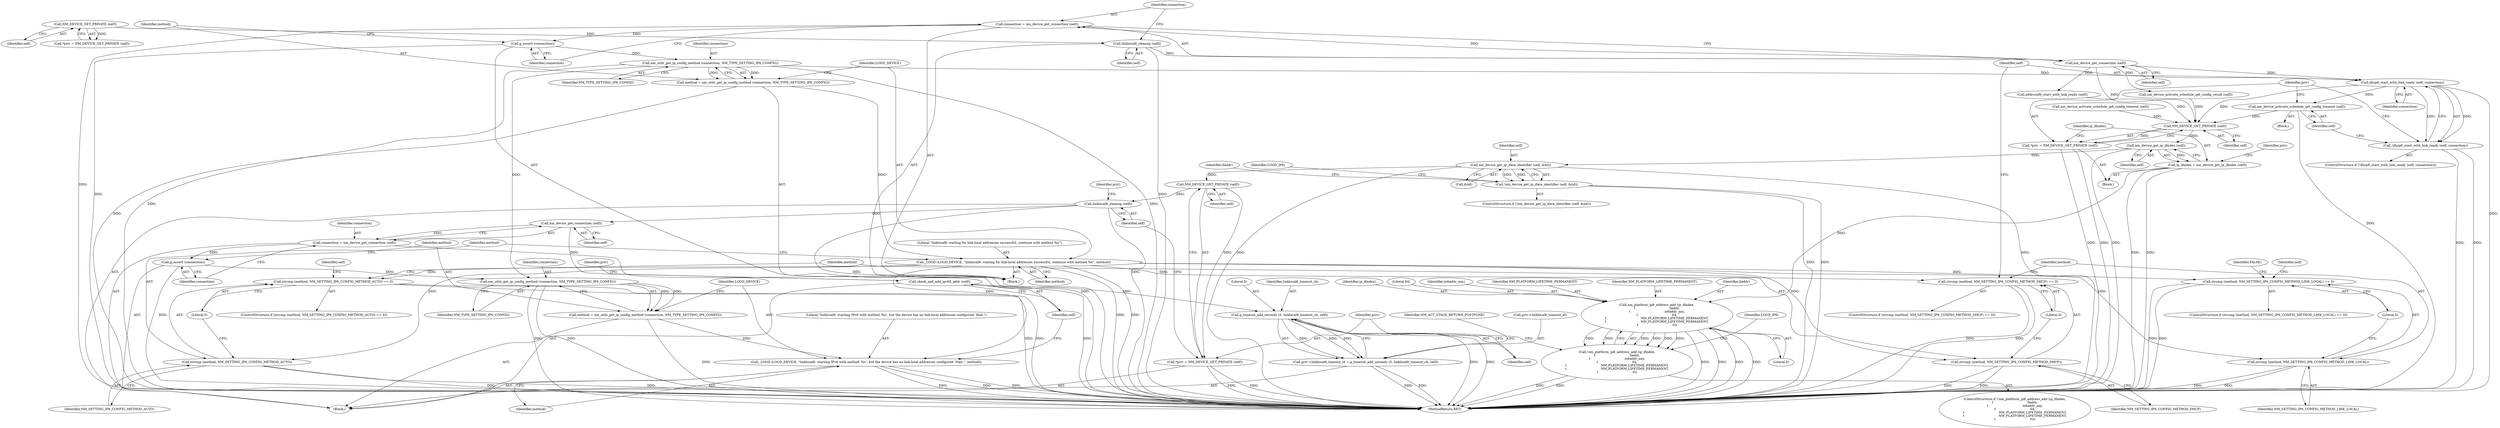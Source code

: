 digraph "0_NetworkManager_d5fc88e573fa58b93034b04d35a2454f5d28cad9@API" {
"1006835" [label="(Call,connection = nm_device_get_connection (self))"];
"1006837" [label="(Call,nm_device_get_connection (self))"];
"1006833" [label="(Call,linklocal6_cleanup (self))"];
"1006819" [label="(Call,NM_DEVICE_GET_PRIVATE (self))"];
"1006839" [label="(Call,g_assert (connection))"];
"1006843" [label="(Call,nm_utils_get_ip_config_method (connection, NM_TYPE_SETTING_IP6_CONFIG))"];
"1006841" [label="(Call,method = nm_utils_get_ip_config_method (connection, NM_TYPE_SETTING_IP6_CONFIG))"];
"1006846" [label="(Call,_LOGD (LOGD_DEVICE, \"linklocal6: waiting for link-local addresses successful, continue with method %s\", method))"];
"1006851" [label="(Call,strcmp (method, NM_SETTING_IP6_CONFIG_METHOD_AUTO) == 0)"];
"1006852" [label="(Call,strcmp (method, NM_SETTING_IP6_CONFIG_METHOD_AUTO))"];
"1006866" [label="(Call,strcmp (method, NM_SETTING_IP6_CONFIG_METHOD_DHCP) == 0)"];
"1006867" [label="(Call,strcmp (method, NM_SETTING_IP6_CONFIG_METHOD_DHCP))"];
"1006882" [label="(Call,strcmp (method, NM_SETTING_IP6_CONFIG_METHOD_LINK_LOCAL) == 0)"];
"1006883" [label="(Call,strcmp (method, NM_SETTING_IP6_CONFIG_METHOD_LINK_LOCAL))"];
"1007034" [label="(Call,_LOGD (LOGD_DEVICE, \"linklocal6: starting IPv6 with method '%s', but the device has no link-local addresses configured. Wait.\", method))"];
"1006874" [label="(Call,dhcp6_start_with_link_ready (self, connection))"];
"1006873" [label="(Call,!dhcp6_start_with_link_ready (self, connection))"];
"1006878" [label="(Call,nm_device_activate_schedule_ip6_config_timeout (self))"];
"1006896" [label="(Call,NM_DEVICE_GET_PRIVATE (self))"];
"1006894" [label="(Call,*priv = NM_DEVICE_GET_PRIVATE (self))"];
"1006901" [label="(Call,nm_device_get_ip_ifindex (self))"];
"1006899" [label="(Call,ip_ifindex = nm_device_get_ip_ifindex (self))"];
"1006989" [label="(Call,nm_platform_ip6_address_add (ip_ifindex,\n\t                                  lladdr,\n\t                                  in6addr_any,\n\t                                  64,\n\t                                  NM_PLATFORM_LIFETIME_PERMANENT,\n\t                                  NM_PLATFORM_LIFETIME_PERMANENT,\n\t                                  0))"];
"1006988" [label="(Call,!nm_platform_ip6_address_add (ip_ifindex,\n\t                                  lladdr,\n\t                                  in6addr_any,\n\t                                  64,\n\t                                  NM_PLATFORM_LIFETIME_PERMANENT,\n\t                                  NM_PLATFORM_LIFETIME_PERMANENT,\n\t                                  0))"];
"1006953" [label="(Call,nm_device_get_ip_iface_identifier (self, &iid))"];
"1006952" [label="(Call,!nm_device_get_ip_iface_identifier (self, &iid))"];
"1007009" [label="(Call,NM_DEVICE_GET_PRIVATE (self))"];
"1007007" [label="(Call,*priv = NM_DEVICE_GET_PRIVATE (self))"];
"1007013" [label="(Call,linklocal6_cleanup (self))"];
"1007025" [label="(Call,nm_device_get_connection (self))"];
"1007023" [label="(Call,connection = nm_device_get_connection (self))"];
"1007027" [label="(Call,g_assert (connection))"];
"1007031" [label="(Call,nm_utils_get_ip_config_method (connection, NM_TYPE_SETTING_IP6_CONFIG))"];
"1007029" [label="(Call,method = nm_utils_get_ip_config_method (connection, NM_TYPE_SETTING_IP6_CONFIG))"];
"1007038" [label="(Call,check_and_add_ipv6ll_addr (self))"];
"1007044" [label="(Call,g_timeout_add_seconds (5, linklocal6_timeout_cb, self))"];
"1007040" [label="(Call,priv->linklocal6_timeout_id = g_timeout_add_seconds (5, linklocal6_timeout_cb, self))"];
"1006844" [label="(Identifier,connection)"];
"1006888" [label="(Identifier,self)"];
"1007049" [label="(Identifier,NM_ACT_STAGE_RETURN_POSTPONE)"];
"1006835" [label="(Call,connection = nm_device_get_connection (self))"];
"1007013" [label="(Call,linklocal6_cleanup (self))"];
"1007026" [label="(Identifier,self)"];
"1006875" [label="(Identifier,self)"];
"1006850" [label="(ControlStructure,if (strcmp (method, NM_SETTING_IP6_CONFIG_METHOD_AUTO) == 0))"];
"1006987" [label="(ControlStructure,if (!nm_platform_ip6_address_add (ip_ifindex,\n\t                                  lladdr,\n\t                                  in6addr_any,\n\t                                  64,\n\t                                  NM_PLATFORM_LIFETIME_PERMANENT,\n\t                                  NM_PLATFORM_LIFETIME_PERMANENT,\n\t                                  0)))"];
"1007014" [label="(Identifier,self)"];
"1006953" [label="(Call,nm_device_get_ip_iface_identifier (self, &iid))"];
"1006992" [label="(Identifier,in6addr_any)"];
"1007037" [label="(Identifier,method)"];
"1006866" [label="(Call,strcmp (method, NM_SETTING_IP6_CONFIG_METHOD_DHCP) == 0)"];
"1006988" [label="(Call,!nm_platform_ip6_address_add (ip_ifindex,\n\t                                  lladdr,\n\t                                  in6addr_any,\n\t                                  64,\n\t                                  NM_PLATFORM_LIFETIME_PERMANENT,\n\t                                  NM_PLATFORM_LIFETIME_PERMANENT,\n\t                                  0))"];
"1006894" [label="(Call,*priv = NM_DEVICE_GET_PRIVATE (self))"];
"1006891" [label="(Identifier,FALSE)"];
"1007035" [label="(Identifier,LOGD_DEVICE)"];
"1006878" [label="(Call,nm_device_activate_schedule_ip6_config_timeout (self))"];
"1006884" [label="(Identifier,method)"];
"1006999" [label="(Identifier,LOGD_IP6)"];
"1006842" [label="(Identifier,method)"];
"1006964" [label="(Identifier,lladdr)"];
"1007047" [label="(Identifier,self)"];
"1007033" [label="(Identifier,NM_TYPE_SETTING_IP6_CONFIG)"];
"1006833" [label="(Call,linklocal6_cleanup (self))"];
"1006995" [label="(Identifier,NM_PLATFORM_LIFETIME_PERMANENT)"];
"1007041" [label="(Call,priv->linklocal6_timeout_id)"];
"1006837" [label="(Call,nm_device_get_connection (self))"];
"1007028" [label="(Identifier,connection)"];
"1006862" [label="(Call,nm_device_activate_schedule_ip6_config_timeout (self))"];
"1006896" [label="(Call,NM_DEVICE_GET_PRIVATE (self))"];
"1006846" [label="(Call,_LOGD (LOGD_DEVICE, \"linklocal6: waiting for link-local addresses successful, continue with method %s\", method))"];
"1007024" [label="(Identifier,connection)"];
"1006865" [label="(ControlStructure,if (strcmp (method, NM_SETTING_IP6_CONFIG_METHOD_DHCP) == 0))"];
"1006901" [label="(Call,nm_device_get_ip_ifindex (self))"];
"1007029" [label="(Call,method = nm_utils_get_ip_config_method (connection, NM_TYPE_SETTING_IP6_CONFIG))"];
"1006959" [label="(Identifier,LOGD_IP6)"];
"1006853" [label="(Identifier,method)"];
"1006996" [label="(Literal,0)"];
"1006839" [label="(Call,g_assert (connection))"];
"1007045" [label="(Literal,5)"];
"1006817" [label="(Call,*priv = NM_DEVICE_GET_PRIVATE (self))"];
"1006951" [label="(ControlStructure,if (!nm_device_get_ip_iface_identifier (self, &iid)))"];
"1007034" [label="(Call,_LOGD (LOGD_DEVICE, \"linklocal6: starting IPv6 with method '%s', but the device has no link-local addresses configured. Wait.\", method))"];
"1007031" [label="(Call,nm_utils_get_ip_config_method (connection, NM_TYPE_SETTING_IP6_CONFIG))"];
"1007025" [label="(Call,nm_device_get_connection (self))"];
"1007007" [label="(Call,*priv = NM_DEVICE_GET_PRIVATE (self))"];
"1006892" [label="(Block,)"];
"1006868" [label="(Identifier,method)"];
"1006854" [label="(Identifier,NM_SETTING_IP6_CONFIG_METHOD_AUTO)"];
"1007040" [label="(Call,priv->linklocal6_timeout_id = g_timeout_add_seconds (5, linklocal6_timeout_cb, self))"];
"1006848" [label="(Literal,\"linklocal6: waiting for link-local addresses successful, continue with method %s\")"];
"1006879" [label="(Identifier,self)"];
"1006820" [label="(Identifier,self)"];
"1007030" [label="(Identifier,method)"];
"1007009" [label="(Call,NM_DEVICE_GET_PRIVATE (self))"];
"1006860" [label="(Identifier,self)"];
"1006872" [label="(ControlStructure,if (!dhcp6_start_with_link_ready (self, connection)))"];
"1007023" [label="(Call,connection = nm_device_get_connection (self))"];
"1006886" [label="(Literal,0)"];
"1007005" [label="(Block,)"];
"1006902" [label="(Identifier,self)"];
"1007018" [label="(Identifier,priv)"];
"1006994" [label="(Identifier,NM_PLATFORM_LIFETIME_PERMANENT)"];
"1006834" [label="(Identifier,self)"];
"1006851" [label="(Call,strcmp (method, NM_SETTING_IP6_CONFIG_METHOD_AUTO) == 0)"];
"1006815" [label="(Block,)"];
"1006910" [label="(Identifier,priv)"];
"1006867" [label="(Call,strcmp (method, NM_SETTING_IP6_CONFIG_METHOD_DHCP))"];
"1007036" [label="(Literal,\"linklocal6: starting IPv6 with method '%s', but the device has no link-local addresses configured. Wait.\")"];
"1007039" [label="(Identifier,self)"];
"1006991" [label="(Identifier,lladdr)"];
"1006876" [label="(Identifier,connection)"];
"1006869" [label="(Identifier,NM_SETTING_IP6_CONFIG_METHOD_DHCP)"];
"1006877" [label="(Block,)"];
"1006843" [label="(Call,nm_utils_get_ip_config_method (connection, NM_TYPE_SETTING_IP6_CONFIG))"];
"1006885" [label="(Identifier,NM_SETTING_IP6_CONFIG_METHOD_LINK_LOCAL)"];
"1007046" [label="(Identifier,linklocal6_timeout_cb)"];
"1007008" [label="(Identifier,priv)"];
"1007044" [label="(Call,g_timeout_add_seconds (5, linklocal6_timeout_cb, self))"];
"1006874" [label="(Call,dhcp6_start_with_link_ready (self, connection))"];
"1006952" [label="(Call,!nm_device_get_ip_iface_identifier (self, &iid))"];
"1006955" [label="(Call,&iid)"];
"1006897" [label="(Identifier,self)"];
"1007027" [label="(Call,g_assert (connection))"];
"1006887" [label="(Call,nm_device_activate_schedule_ip6_config_result (self))"];
"1006855" [label="(Literal,0)"];
"1006859" [label="(Call,addrconf6_start_with_link_ready (self))"];
"1006990" [label="(Identifier,ip_ifindex)"];
"1007368" [label="(MethodReturn,RET)"];
"1006819" [label="(Call,NM_DEVICE_GET_PRIVATE (self))"];
"1006881" [label="(ControlStructure,if (strcmp (method, NM_SETTING_IP6_CONFIG_METHOD_LINK_LOCAL) == 0))"];
"1006989" [label="(Call,nm_platform_ip6_address_add (ip_ifindex,\n\t                                  lladdr,\n\t                                  in6addr_any,\n\t                                  64,\n\t                                  NM_PLATFORM_LIFETIME_PERMANENT,\n\t                                  NM_PLATFORM_LIFETIME_PERMANENT,\n\t                                  0))"];
"1006847" [label="(Identifier,LOGD_DEVICE)"];
"1006836" [label="(Identifier,connection)"];
"1007038" [label="(Call,check_and_add_ipv6ll_addr (self))"];
"1006900" [label="(Identifier,ip_ifindex)"];
"1007010" [label="(Identifier,self)"];
"1006873" [label="(Call,!dhcp6_start_with_link_ready (self, connection))"];
"1006899" [label="(Call,ip_ifindex = nm_device_get_ip_ifindex (self))"];
"1007042" [label="(Identifier,priv)"];
"1006849" [label="(Identifier,method)"];
"1006840" [label="(Identifier,connection)"];
"1006882" [label="(Call,strcmp (method, NM_SETTING_IP6_CONFIG_METHOD_LINK_LOCAL) == 0)"];
"1006845" [label="(Identifier,NM_TYPE_SETTING_IP6_CONFIG)"];
"1006852" [label="(Call,strcmp (method, NM_SETTING_IP6_CONFIG_METHOD_AUTO))"];
"1006993" [label="(Literal,64)"];
"1007032" [label="(Identifier,connection)"];
"1006838" [label="(Identifier,self)"];
"1006954" [label="(Identifier,self)"];
"1006870" [label="(Literal,0)"];
"1006895" [label="(Identifier,priv)"];
"1006841" [label="(Call,method = nm_utils_get_ip_config_method (connection, NM_TYPE_SETTING_IP6_CONFIG))"];
"1006883" [label="(Call,strcmp (method, NM_SETTING_IP6_CONFIG_METHOD_LINK_LOCAL))"];
"1006835" -> "1006815"  [label="AST: "];
"1006835" -> "1006837"  [label="CFG: "];
"1006836" -> "1006835"  [label="AST: "];
"1006837" -> "1006835"  [label="AST: "];
"1006840" -> "1006835"  [label="CFG: "];
"1006835" -> "1007368"  [label="DDG: "];
"1006837" -> "1006835"  [label="DDG: "];
"1006835" -> "1006839"  [label="DDG: "];
"1006837" -> "1006838"  [label="CFG: "];
"1006838" -> "1006837"  [label="AST: "];
"1006833" -> "1006837"  [label="DDG: "];
"1006837" -> "1006859"  [label="DDG: "];
"1006837" -> "1006874"  [label="DDG: "];
"1006837" -> "1006887"  [label="DDG: "];
"1006837" -> "1006896"  [label="DDG: "];
"1006833" -> "1006815"  [label="AST: "];
"1006833" -> "1006834"  [label="CFG: "];
"1006834" -> "1006833"  [label="AST: "];
"1006836" -> "1006833"  [label="CFG: "];
"1006833" -> "1007368"  [label="DDG: "];
"1006819" -> "1006833"  [label="DDG: "];
"1006819" -> "1006817"  [label="AST: "];
"1006819" -> "1006820"  [label="CFG: "];
"1006820" -> "1006819"  [label="AST: "];
"1006817" -> "1006819"  [label="CFG: "];
"1006819" -> "1006817"  [label="DDG: "];
"1006839" -> "1006815"  [label="AST: "];
"1006839" -> "1006840"  [label="CFG: "];
"1006840" -> "1006839"  [label="AST: "];
"1006842" -> "1006839"  [label="CFG: "];
"1006839" -> "1007368"  [label="DDG: "];
"1006839" -> "1006843"  [label="DDG: "];
"1006843" -> "1006841"  [label="AST: "];
"1006843" -> "1006845"  [label="CFG: "];
"1006844" -> "1006843"  [label="AST: "];
"1006845" -> "1006843"  [label="AST: "];
"1006841" -> "1006843"  [label="CFG: "];
"1006843" -> "1007368"  [label="DDG: "];
"1006843" -> "1007368"  [label="DDG: "];
"1006843" -> "1006841"  [label="DDG: "];
"1006843" -> "1006841"  [label="DDG: "];
"1006843" -> "1006874"  [label="DDG: "];
"1006843" -> "1007031"  [label="DDG: "];
"1006841" -> "1006815"  [label="AST: "];
"1006842" -> "1006841"  [label="AST: "];
"1006847" -> "1006841"  [label="CFG: "];
"1006841" -> "1007368"  [label="DDG: "];
"1006841" -> "1006846"  [label="DDG: "];
"1006846" -> "1006815"  [label="AST: "];
"1006846" -> "1006849"  [label="CFG: "];
"1006847" -> "1006846"  [label="AST: "];
"1006848" -> "1006846"  [label="AST: "];
"1006849" -> "1006846"  [label="AST: "];
"1006853" -> "1006846"  [label="CFG: "];
"1006846" -> "1007368"  [label="DDG: "];
"1006846" -> "1007368"  [label="DDG: "];
"1006846" -> "1006851"  [label="DDG: "];
"1006846" -> "1006852"  [label="DDG: "];
"1006846" -> "1006866"  [label="DDG: "];
"1006846" -> "1006867"  [label="DDG: "];
"1006846" -> "1006882"  [label="DDG: "];
"1006846" -> "1006883"  [label="DDG: "];
"1006846" -> "1007034"  [label="DDG: "];
"1006851" -> "1006850"  [label="AST: "];
"1006851" -> "1006855"  [label="CFG: "];
"1006852" -> "1006851"  [label="AST: "];
"1006855" -> "1006851"  [label="AST: "];
"1006860" -> "1006851"  [label="CFG: "];
"1006868" -> "1006851"  [label="CFG: "];
"1006851" -> "1007368"  [label="DDG: "];
"1006851" -> "1007368"  [label="DDG: "];
"1006852" -> "1006854"  [label="CFG: "];
"1006853" -> "1006852"  [label="AST: "];
"1006854" -> "1006852"  [label="AST: "];
"1006855" -> "1006852"  [label="CFG: "];
"1006852" -> "1007368"  [label="DDG: "];
"1006852" -> "1007368"  [label="DDG: "];
"1006866" -> "1006865"  [label="AST: "];
"1006866" -> "1006870"  [label="CFG: "];
"1006867" -> "1006866"  [label="AST: "];
"1006870" -> "1006866"  [label="AST: "];
"1006875" -> "1006866"  [label="CFG: "];
"1006884" -> "1006866"  [label="CFG: "];
"1006866" -> "1007368"  [label="DDG: "];
"1006866" -> "1007368"  [label="DDG: "];
"1006867" -> "1006869"  [label="CFG: "];
"1006868" -> "1006867"  [label="AST: "];
"1006869" -> "1006867"  [label="AST: "];
"1006870" -> "1006867"  [label="CFG: "];
"1006867" -> "1007368"  [label="DDG: "];
"1006867" -> "1007368"  [label="DDG: "];
"1006882" -> "1006881"  [label="AST: "];
"1006882" -> "1006886"  [label="CFG: "];
"1006883" -> "1006882"  [label="AST: "];
"1006886" -> "1006882"  [label="AST: "];
"1006888" -> "1006882"  [label="CFG: "];
"1006891" -> "1006882"  [label="CFG: "];
"1006882" -> "1007368"  [label="DDG: "];
"1006882" -> "1007368"  [label="DDG: "];
"1006883" -> "1006885"  [label="CFG: "];
"1006884" -> "1006883"  [label="AST: "];
"1006885" -> "1006883"  [label="AST: "];
"1006886" -> "1006883"  [label="CFG: "];
"1006883" -> "1007368"  [label="DDG: "];
"1006883" -> "1007368"  [label="DDG: "];
"1007034" -> "1007005"  [label="AST: "];
"1007034" -> "1007037"  [label="CFG: "];
"1007035" -> "1007034"  [label="AST: "];
"1007036" -> "1007034"  [label="AST: "];
"1007037" -> "1007034"  [label="AST: "];
"1007039" -> "1007034"  [label="CFG: "];
"1007034" -> "1007368"  [label="DDG: "];
"1007034" -> "1007368"  [label="DDG: "];
"1007034" -> "1007368"  [label="DDG: "];
"1007029" -> "1007034"  [label="DDG: "];
"1006874" -> "1006873"  [label="AST: "];
"1006874" -> "1006876"  [label="CFG: "];
"1006875" -> "1006874"  [label="AST: "];
"1006876" -> "1006874"  [label="AST: "];
"1006873" -> "1006874"  [label="CFG: "];
"1006874" -> "1007368"  [label="DDG: "];
"1006874" -> "1006873"  [label="DDG: "];
"1006874" -> "1006873"  [label="DDG: "];
"1006874" -> "1006878"  [label="DDG: "];
"1006874" -> "1006896"  [label="DDG: "];
"1006873" -> "1006872"  [label="AST: "];
"1006879" -> "1006873"  [label="CFG: "];
"1006895" -> "1006873"  [label="CFG: "];
"1006873" -> "1007368"  [label="DDG: "];
"1006873" -> "1007368"  [label="DDG: "];
"1006878" -> "1006877"  [label="AST: "];
"1006878" -> "1006879"  [label="CFG: "];
"1006879" -> "1006878"  [label="AST: "];
"1006895" -> "1006878"  [label="CFG: "];
"1006878" -> "1007368"  [label="DDG: "];
"1006878" -> "1006896"  [label="DDG: "];
"1006896" -> "1006894"  [label="AST: "];
"1006896" -> "1006897"  [label="CFG: "];
"1006897" -> "1006896"  [label="AST: "];
"1006894" -> "1006896"  [label="CFG: "];
"1006896" -> "1006894"  [label="DDG: "];
"1006887" -> "1006896"  [label="DDG: "];
"1006859" -> "1006896"  [label="DDG: "];
"1006862" -> "1006896"  [label="DDG: "];
"1006896" -> "1006901"  [label="DDG: "];
"1006894" -> "1006892"  [label="AST: "];
"1006895" -> "1006894"  [label="AST: "];
"1006900" -> "1006894"  [label="CFG: "];
"1006894" -> "1007368"  [label="DDG: "];
"1006894" -> "1007368"  [label="DDG: "];
"1006901" -> "1006899"  [label="AST: "];
"1006901" -> "1006902"  [label="CFG: "];
"1006902" -> "1006901"  [label="AST: "];
"1006899" -> "1006901"  [label="CFG: "];
"1006901" -> "1007368"  [label="DDG: "];
"1006901" -> "1006899"  [label="DDG: "];
"1006901" -> "1006953"  [label="DDG: "];
"1006899" -> "1006892"  [label="AST: "];
"1006900" -> "1006899"  [label="AST: "];
"1006910" -> "1006899"  [label="CFG: "];
"1006899" -> "1007368"  [label="DDG: "];
"1006899" -> "1007368"  [label="DDG: "];
"1006899" -> "1006989"  [label="DDG: "];
"1006989" -> "1006988"  [label="AST: "];
"1006989" -> "1006996"  [label="CFG: "];
"1006990" -> "1006989"  [label="AST: "];
"1006991" -> "1006989"  [label="AST: "];
"1006992" -> "1006989"  [label="AST: "];
"1006993" -> "1006989"  [label="AST: "];
"1006994" -> "1006989"  [label="AST: "];
"1006995" -> "1006989"  [label="AST: "];
"1006996" -> "1006989"  [label="AST: "];
"1006988" -> "1006989"  [label="CFG: "];
"1006989" -> "1007368"  [label="DDG: "];
"1006989" -> "1007368"  [label="DDG: "];
"1006989" -> "1007368"  [label="DDG: "];
"1006989" -> "1007368"  [label="DDG: "];
"1006989" -> "1006988"  [label="DDG: "];
"1006989" -> "1006988"  [label="DDG: "];
"1006989" -> "1006988"  [label="DDG: "];
"1006989" -> "1006988"  [label="DDG: "];
"1006989" -> "1006988"  [label="DDG: "];
"1006989" -> "1006988"  [label="DDG: "];
"1006988" -> "1006987"  [label="AST: "];
"1006999" -> "1006988"  [label="CFG: "];
"1007008" -> "1006988"  [label="CFG: "];
"1006988" -> "1007368"  [label="DDG: "];
"1006988" -> "1007368"  [label="DDG: "];
"1006953" -> "1006952"  [label="AST: "];
"1006953" -> "1006955"  [label="CFG: "];
"1006954" -> "1006953"  [label="AST: "];
"1006955" -> "1006953"  [label="AST: "];
"1006952" -> "1006953"  [label="CFG: "];
"1006953" -> "1007368"  [label="DDG: "];
"1006953" -> "1007368"  [label="DDG: "];
"1006953" -> "1006952"  [label="DDG: "];
"1006953" -> "1006952"  [label="DDG: "];
"1006953" -> "1007009"  [label="DDG: "];
"1006952" -> "1006951"  [label="AST: "];
"1006959" -> "1006952"  [label="CFG: "];
"1006964" -> "1006952"  [label="CFG: "];
"1006952" -> "1007368"  [label="DDG: "];
"1006952" -> "1007368"  [label="DDG: "];
"1007009" -> "1007007"  [label="AST: "];
"1007009" -> "1007010"  [label="CFG: "];
"1007010" -> "1007009"  [label="AST: "];
"1007007" -> "1007009"  [label="CFG: "];
"1007009" -> "1007007"  [label="DDG: "];
"1007009" -> "1007013"  [label="DDG: "];
"1007007" -> "1007005"  [label="AST: "];
"1007008" -> "1007007"  [label="AST: "];
"1007014" -> "1007007"  [label="CFG: "];
"1007007" -> "1007368"  [label="DDG: "];
"1007007" -> "1007368"  [label="DDG: "];
"1007013" -> "1007005"  [label="AST: "];
"1007013" -> "1007014"  [label="CFG: "];
"1007014" -> "1007013"  [label="AST: "];
"1007018" -> "1007013"  [label="CFG: "];
"1007013" -> "1007368"  [label="DDG: "];
"1007013" -> "1007368"  [label="DDG: "];
"1007013" -> "1007025"  [label="DDG: "];
"1007025" -> "1007023"  [label="AST: "];
"1007025" -> "1007026"  [label="CFG: "];
"1007026" -> "1007025"  [label="AST: "];
"1007023" -> "1007025"  [label="CFG: "];
"1007025" -> "1007023"  [label="DDG: "];
"1007025" -> "1007038"  [label="DDG: "];
"1007023" -> "1007005"  [label="AST: "];
"1007024" -> "1007023"  [label="AST: "];
"1007028" -> "1007023"  [label="CFG: "];
"1007023" -> "1007368"  [label="DDG: "];
"1007023" -> "1007027"  [label="DDG: "];
"1007027" -> "1007005"  [label="AST: "];
"1007027" -> "1007028"  [label="CFG: "];
"1007028" -> "1007027"  [label="AST: "];
"1007030" -> "1007027"  [label="CFG: "];
"1007027" -> "1007368"  [label="DDG: "];
"1007027" -> "1007031"  [label="DDG: "];
"1007031" -> "1007029"  [label="AST: "];
"1007031" -> "1007033"  [label="CFG: "];
"1007032" -> "1007031"  [label="AST: "];
"1007033" -> "1007031"  [label="AST: "];
"1007029" -> "1007031"  [label="CFG: "];
"1007031" -> "1007368"  [label="DDG: "];
"1007031" -> "1007368"  [label="DDG: "];
"1007031" -> "1007029"  [label="DDG: "];
"1007031" -> "1007029"  [label="DDG: "];
"1007029" -> "1007005"  [label="AST: "];
"1007030" -> "1007029"  [label="AST: "];
"1007035" -> "1007029"  [label="CFG: "];
"1007029" -> "1007368"  [label="DDG: "];
"1007038" -> "1007005"  [label="AST: "];
"1007038" -> "1007039"  [label="CFG: "];
"1007039" -> "1007038"  [label="AST: "];
"1007042" -> "1007038"  [label="CFG: "];
"1007038" -> "1007368"  [label="DDG: "];
"1007038" -> "1007044"  [label="DDG: "];
"1007044" -> "1007040"  [label="AST: "];
"1007044" -> "1007047"  [label="CFG: "];
"1007045" -> "1007044"  [label="AST: "];
"1007046" -> "1007044"  [label="AST: "];
"1007047" -> "1007044"  [label="AST: "];
"1007040" -> "1007044"  [label="CFG: "];
"1007044" -> "1007368"  [label="DDG: "];
"1007044" -> "1007368"  [label="DDG: "];
"1007044" -> "1007040"  [label="DDG: "];
"1007044" -> "1007040"  [label="DDG: "];
"1007044" -> "1007040"  [label="DDG: "];
"1007040" -> "1007005"  [label="AST: "];
"1007041" -> "1007040"  [label="AST: "];
"1007049" -> "1007040"  [label="CFG: "];
"1007040" -> "1007368"  [label="DDG: "];
"1007040" -> "1007368"  [label="DDG: "];
}

